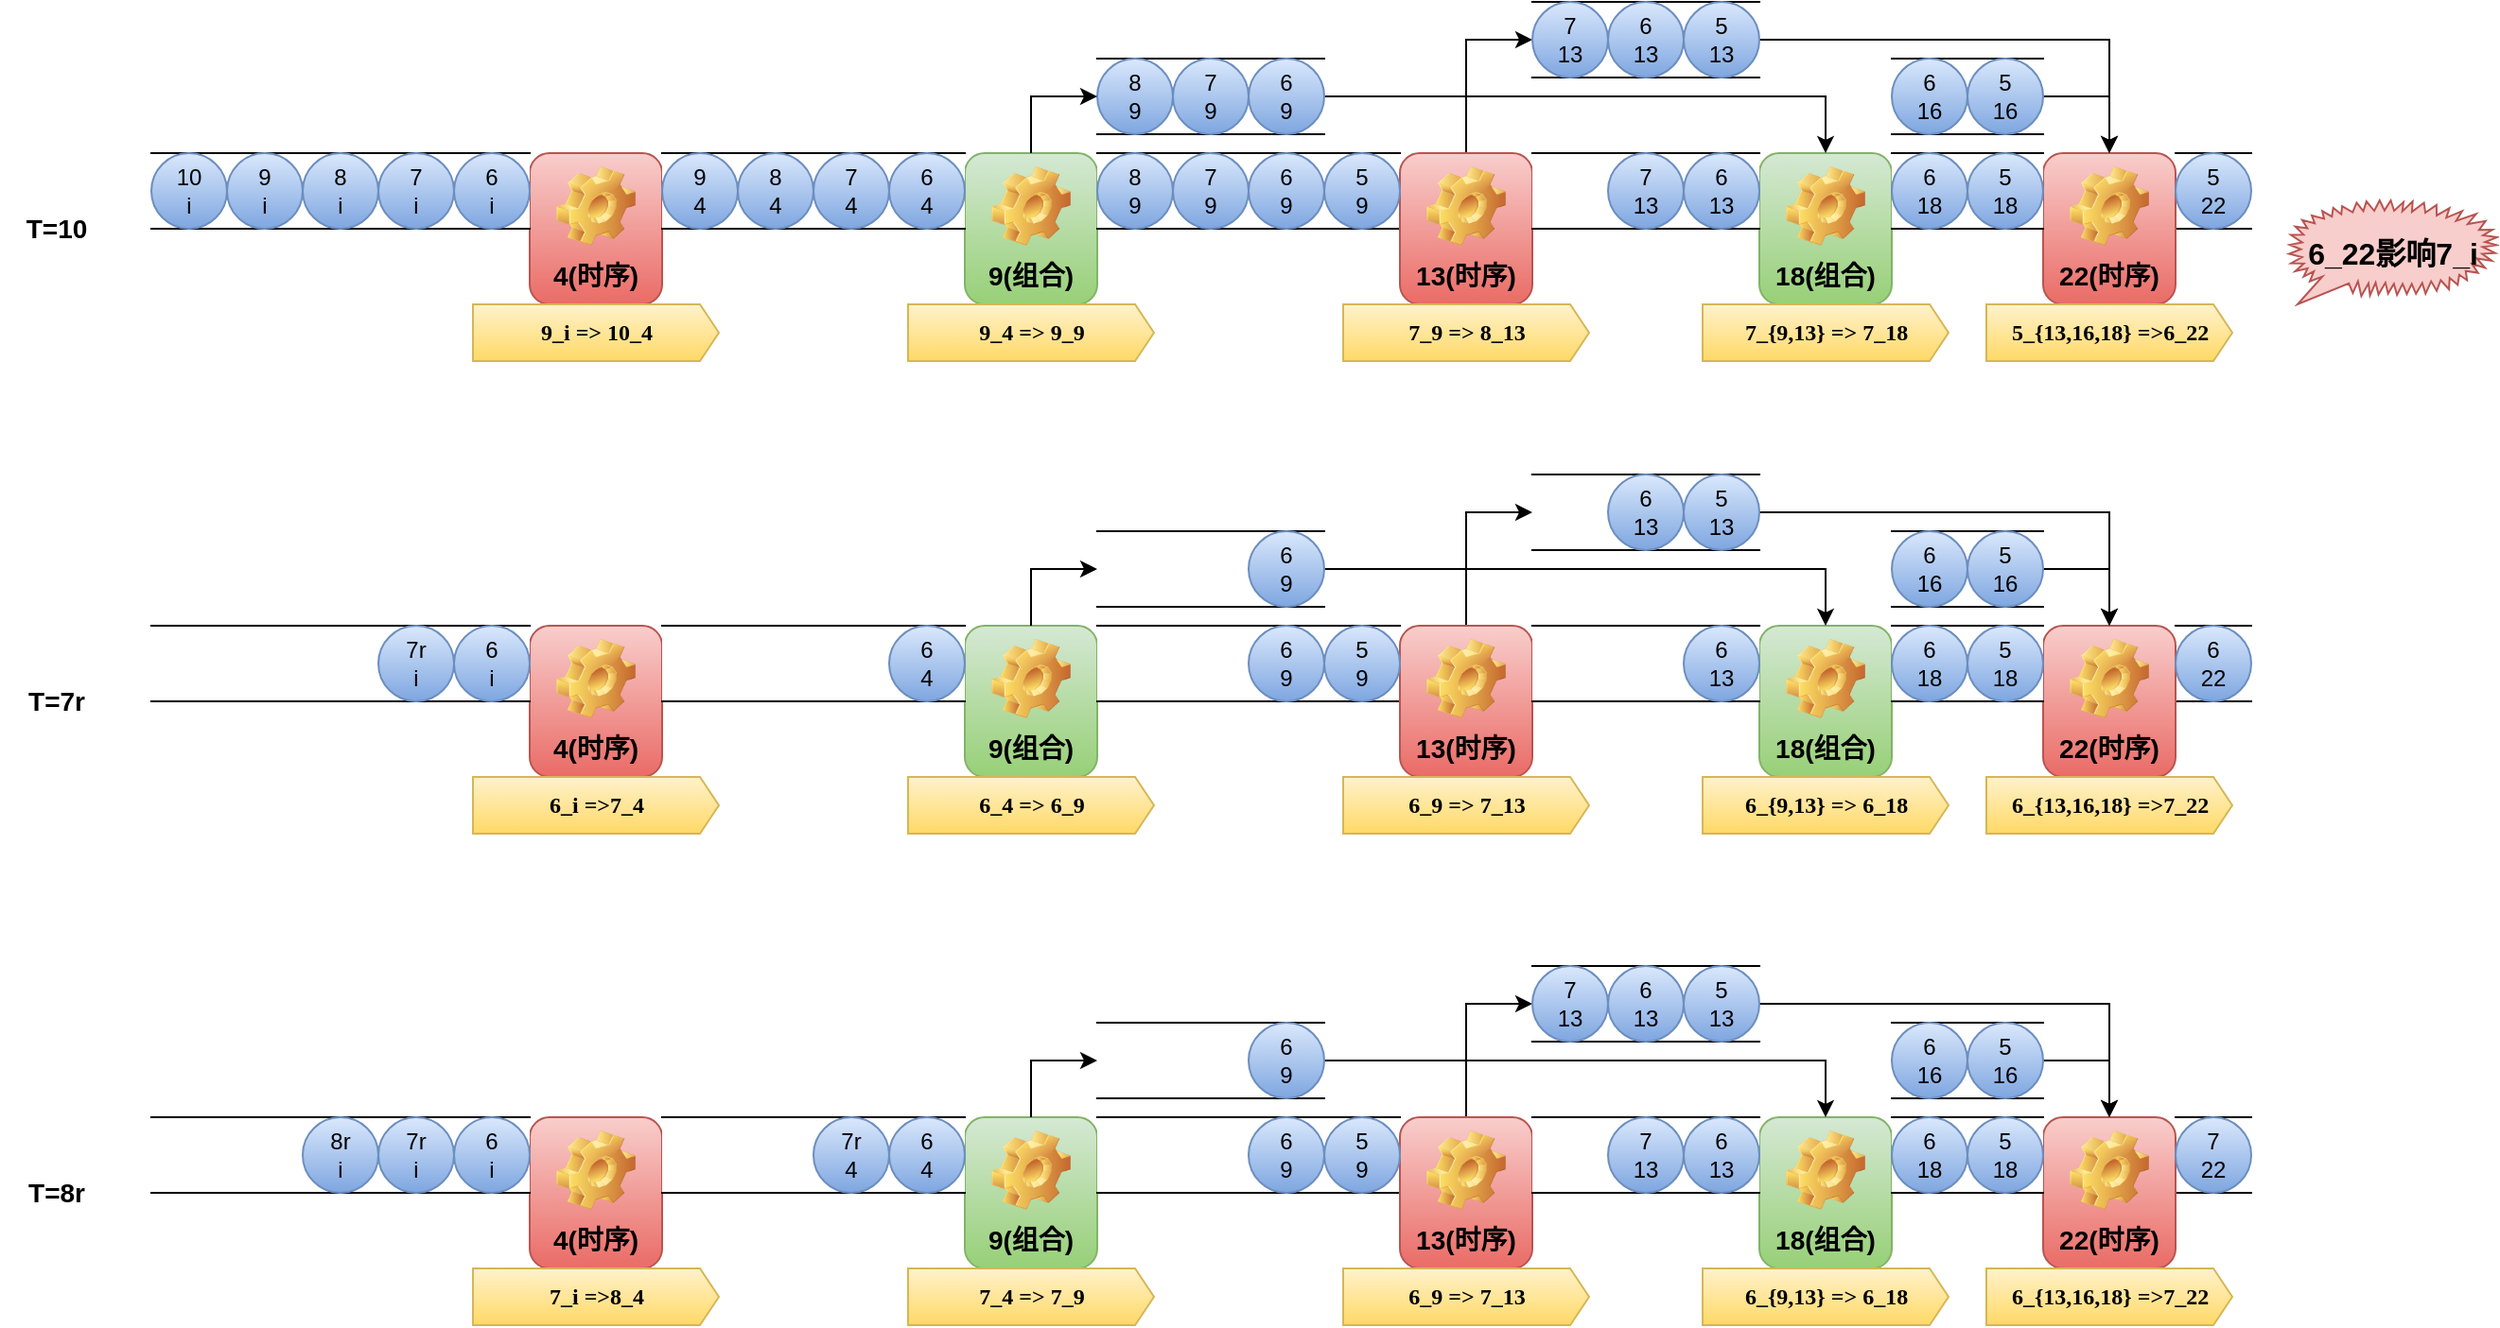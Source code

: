 <mxfile version="24.7.8">
  <diagram name="第 1 页" id="lvRVJjWS4HX3_OCLrW-c">
    <mxGraphModel dx="1434" dy="738" grid="1" gridSize="10" guides="1" tooltips="1" connect="1" arrows="1" fold="1" page="1" pageScale="1" pageWidth="1169" pageHeight="827" math="0" shadow="0">
      <root>
        <mxCell id="0" />
        <mxCell id="1" parent="0" />
        <mxCell id="kT7_No3tEYe3_QvIvQaI-53" value="" style="html=1;dashed=0;whiteSpace=wrap;shape=partialRectangle;right=0;left=0;" vertex="1" parent="1">
          <mxGeometry x="1180" y="100" width="40" height="40" as="geometry" />
        </mxCell>
        <mxCell id="kT7_No3tEYe3_QvIvQaI-7" value="4(时序)" style="label;whiteSpace=wrap;html=1;align=center;verticalAlign=bottom;spacingLeft=0;spacingBottom=4;imageAlign=center;imageVerticalAlign=top;image=img/clipart/Gear_128x128.png;fontSize=14;fillColor=#f8cecc;gradientColor=#ea6b66;strokeColor=#b85450;" vertex="1" parent="1">
          <mxGeometry x="310" y="100" width="70" height="80" as="geometry" />
        </mxCell>
        <mxCell id="kT7_No3tEYe3_QvIvQaI-8" value="9(组合)" style="label;whiteSpace=wrap;html=1;align=center;verticalAlign=bottom;spacingLeft=0;spacingBottom=4;imageAlign=center;imageVerticalAlign=top;image=img/clipart/Gear_128x128.png;fontSize=14;fillColor=#d5e8d4;gradientColor=#97d077;strokeColor=#82b366;" vertex="1" parent="1">
          <mxGeometry x="540" y="100" width="70" height="80" as="geometry" />
        </mxCell>
        <mxCell id="kT7_No3tEYe3_QvIvQaI-9" value="" style="html=1;dashed=0;whiteSpace=wrap;shape=partialRectangle;right=0;left=0;" vertex="1" parent="1">
          <mxGeometry x="110" y="100" width="200" height="40" as="geometry" />
        </mxCell>
        <mxCell id="kT7_No3tEYe3_QvIvQaI-11" value="&lt;div&gt;6&lt;/div&gt;&lt;div&gt;i&lt;/div&gt;" style="ellipse;whiteSpace=wrap;html=1;fillColor=#dae8fc;gradientColor=#7ea6e0;strokeColor=#6c8ebf;" vertex="1" parent="1">
          <mxGeometry x="270" y="100" width="40" height="40" as="geometry" />
        </mxCell>
        <mxCell id="kT7_No3tEYe3_QvIvQaI-12" value="" style="html=1;dashed=0;whiteSpace=wrap;shape=partialRectangle;right=0;left=0;" vertex="1" parent="1">
          <mxGeometry x="380" y="100" width="160" height="40" as="geometry" />
        </mxCell>
        <mxCell id="kT7_No3tEYe3_QvIvQaI-13" value="" style="html=1;dashed=0;whiteSpace=wrap;shape=partialRectangle;right=0;left=0;" vertex="1" parent="1">
          <mxGeometry x="610" y="100" width="160" height="40" as="geometry" />
        </mxCell>
        <mxCell id="kT7_No3tEYe3_QvIvQaI-57" style="edgeStyle=orthogonalEdgeStyle;rounded=0;orthogonalLoop=1;jettySize=auto;html=1;exitX=0.5;exitY=0;exitDx=0;exitDy=0;entryX=0;entryY=0.5;entryDx=0;entryDy=0;" edge="1" parent="1" source="kT7_No3tEYe3_QvIvQaI-14" target="kT7_No3tEYe3_QvIvQaI-54">
          <mxGeometry relative="1" as="geometry" />
        </mxCell>
        <mxCell id="kT7_No3tEYe3_QvIvQaI-14" value="13(时序)" style="label;whiteSpace=wrap;html=1;align=center;verticalAlign=bottom;spacingLeft=0;spacingBottom=4;imageAlign=center;imageVerticalAlign=top;image=img/clipart/Gear_128x128.png;fontSize=14;fillColor=#f8cecc;gradientColor=#ea6b66;strokeColor=#b85450;" vertex="1" parent="1">
          <mxGeometry x="770" y="100" width="70" height="80" as="geometry" />
        </mxCell>
        <mxCell id="kT7_No3tEYe3_QvIvQaI-15" value="22(时序)" style="label;whiteSpace=wrap;html=1;align=center;verticalAlign=bottom;spacingLeft=0;spacingBottom=4;imageAlign=center;imageVerticalAlign=top;image=img/clipart/Gear_128x128.png;fontSize=14;fillColor=#f8cecc;gradientColor=#ea6b66;strokeColor=#b85450;" vertex="1" parent="1">
          <mxGeometry x="1110" y="100" width="70" height="80" as="geometry" />
        </mxCell>
        <mxCell id="kT7_No3tEYe3_QvIvQaI-16" value="18(组合)" style="label;whiteSpace=wrap;html=1;align=center;verticalAlign=bottom;spacingLeft=0;spacingBottom=4;imageAlign=center;imageVerticalAlign=top;image=img/clipart/Gear_128x128.png;fontSize=14;fillColor=#d5e8d4;gradientColor=#97d077;strokeColor=#82b366;" vertex="1" parent="1">
          <mxGeometry x="960" y="100" width="70" height="80" as="geometry" />
        </mxCell>
        <mxCell id="kT7_No3tEYe3_QvIvQaI-17" value="" style="html=1;dashed=0;whiteSpace=wrap;shape=partialRectangle;right=0;left=0;" vertex="1" parent="1">
          <mxGeometry x="840" y="100" width="120" height="40" as="geometry" />
        </mxCell>
        <mxCell id="kT7_No3tEYe3_QvIvQaI-19" value="" style="html=1;dashed=0;whiteSpace=wrap;shape=partialRectangle;right=0;left=0;" vertex="1" parent="1">
          <mxGeometry x="1030" y="100" width="80" height="40" as="geometry" />
        </mxCell>
        <mxCell id="kT7_No3tEYe3_QvIvQaI-20" value="T=10" style="text;html=1;align=center;verticalAlign=middle;whiteSpace=wrap;rounded=0;fontSize=14;fontStyle=1" vertex="1" parent="1">
          <mxGeometry x="30" y="125" width="60" height="30" as="geometry" />
        </mxCell>
        <mxCell id="kT7_No3tEYe3_QvIvQaI-21" value="&lt;div&gt;7&lt;/div&gt;&lt;div&gt;i&lt;/div&gt;" style="ellipse;whiteSpace=wrap;html=1;fillColor=#dae8fc;gradientColor=#7ea6e0;strokeColor=#6c8ebf;" vertex="1" parent="1">
          <mxGeometry x="230" y="100" width="40" height="40" as="geometry" />
        </mxCell>
        <mxCell id="kT7_No3tEYe3_QvIvQaI-22" value="&lt;div&gt;8&lt;/div&gt;&lt;div&gt;i&lt;/div&gt;" style="ellipse;whiteSpace=wrap;html=1;fillColor=#dae8fc;gradientColor=#7ea6e0;strokeColor=#6c8ebf;" vertex="1" parent="1">
          <mxGeometry x="190" y="100" width="40" height="40" as="geometry" />
        </mxCell>
        <mxCell id="kT7_No3tEYe3_QvIvQaI-23" value="&lt;div&gt;9&lt;/div&gt;&lt;div&gt;i&lt;/div&gt;" style="ellipse;whiteSpace=wrap;html=1;fillColor=#dae8fc;gradientColor=#7ea6e0;strokeColor=#6c8ebf;" vertex="1" parent="1">
          <mxGeometry x="150" y="100" width="40" height="40" as="geometry" />
        </mxCell>
        <mxCell id="kT7_No3tEYe3_QvIvQaI-24" value="&lt;div&gt;10&lt;/div&gt;&lt;div&gt;i&lt;/div&gt;" style="ellipse;whiteSpace=wrap;html=1;fillColor=#dae8fc;gradientColor=#7ea6e0;strokeColor=#6c8ebf;" vertex="1" parent="1">
          <mxGeometry x="110" y="100" width="40" height="40" as="geometry" />
        </mxCell>
        <mxCell id="kT7_No3tEYe3_QvIvQaI-25" value="9_i =&amp;gt; 10_4" style="html=1;shadow=0;dashed=0;align=center;verticalAlign=middle;shape=mxgraph.arrows2.arrow;dy=0;dx=10;notch=0;fillColor=#fff2cc;gradientColor=#ffd966;strokeColor=#d6b656;fontFamily=Georgia;fontStyle=1" vertex="1" parent="1">
          <mxGeometry x="280" y="180" width="130" height="30" as="geometry" />
        </mxCell>
        <mxCell id="kT7_No3tEYe3_QvIvQaI-26" value="9_4 =&amp;gt; 9_9" style="html=1;shadow=0;dashed=0;align=center;verticalAlign=middle;shape=mxgraph.arrows2.arrow;dy=0;dx=10;notch=0;fillColor=#fff2cc;gradientColor=#ffd966;strokeColor=#d6b656;fontFamily=Georgia;fontStyle=1" vertex="1" parent="1">
          <mxGeometry x="510" y="180" width="130" height="30" as="geometry" />
        </mxCell>
        <mxCell id="kT7_No3tEYe3_QvIvQaI-27" value="7_9 =&amp;gt; 8_13" style="html=1;shadow=0;dashed=0;align=center;verticalAlign=middle;shape=mxgraph.arrows2.arrow;dy=0;dx=10;notch=0;fillColor=#fff2cc;gradientColor=#ffd966;strokeColor=#d6b656;fontFamily=Georgia;fontStyle=1" vertex="1" parent="1">
          <mxGeometry x="740" y="180" width="130" height="30" as="geometry" />
        </mxCell>
        <mxCell id="kT7_No3tEYe3_QvIvQaI-28" value="7_{9,13} =&amp;gt; 7_18" style="html=1;shadow=0;dashed=0;align=center;verticalAlign=middle;shape=mxgraph.arrows2.arrow;dy=0;dx=10;notch=0;fillColor=#fff2cc;gradientColor=#ffd966;strokeColor=#d6b656;fontFamily=Georgia;fontStyle=1" vertex="1" parent="1">
          <mxGeometry x="930" y="180" width="130" height="30" as="geometry" />
        </mxCell>
        <mxCell id="kT7_No3tEYe3_QvIvQaI-29" value="5_{13,16,18} =&amp;gt;6_22" style="html=1;shadow=0;dashed=0;align=center;verticalAlign=middle;shape=mxgraph.arrows2.arrow;dy=0;dx=10;notch=0;fillColor=#fff2cc;gradientColor=#ffd966;strokeColor=#d6b656;fontFamily=Georgia;fontStyle=1" vertex="1" parent="1">
          <mxGeometry x="1080" y="180" width="130" height="30" as="geometry" />
        </mxCell>
        <mxCell id="kT7_No3tEYe3_QvIvQaI-30" value="&lt;div&gt;6&lt;/div&gt;&lt;div&gt;4&lt;/div&gt;" style="ellipse;whiteSpace=wrap;html=1;fillColor=#dae8fc;gradientColor=#7ea6e0;strokeColor=#6c8ebf;" vertex="1" parent="1">
          <mxGeometry x="500" y="100" width="40" height="40" as="geometry" />
        </mxCell>
        <mxCell id="kT7_No3tEYe3_QvIvQaI-31" value="&lt;div&gt;7&lt;/div&gt;&lt;div&gt;4&lt;/div&gt;" style="ellipse;whiteSpace=wrap;html=1;fillColor=#dae8fc;gradientColor=#7ea6e0;strokeColor=#6c8ebf;" vertex="1" parent="1">
          <mxGeometry x="460" y="100" width="40" height="40" as="geometry" />
        </mxCell>
        <mxCell id="kT7_No3tEYe3_QvIvQaI-32" value="&lt;div&gt;8&lt;/div&gt;&lt;div&gt;4&lt;/div&gt;" style="ellipse;whiteSpace=wrap;html=1;fillColor=#dae8fc;gradientColor=#7ea6e0;strokeColor=#6c8ebf;" vertex="1" parent="1">
          <mxGeometry x="420" y="100" width="40" height="40" as="geometry" />
        </mxCell>
        <mxCell id="kT7_No3tEYe3_QvIvQaI-33" value="&lt;div&gt;9&lt;/div&gt;&lt;div&gt;4&lt;/div&gt;" style="ellipse;whiteSpace=wrap;html=1;fillColor=#dae8fc;gradientColor=#7ea6e0;strokeColor=#6c8ebf;" vertex="1" parent="1">
          <mxGeometry x="380" y="100" width="40" height="40" as="geometry" />
        </mxCell>
        <mxCell id="kT7_No3tEYe3_QvIvQaI-34" value="&lt;div&gt;6&lt;/div&gt;&lt;div&gt;9&lt;/div&gt;" style="ellipse;whiteSpace=wrap;html=1;fillColor=#dae8fc;gradientColor=#7ea6e0;strokeColor=#6c8ebf;" vertex="1" parent="1">
          <mxGeometry x="690" y="100" width="40" height="40" as="geometry" />
        </mxCell>
        <mxCell id="kT7_No3tEYe3_QvIvQaI-35" value="&lt;div&gt;7&lt;/div&gt;&lt;div&gt;9&lt;/div&gt;" style="ellipse;whiteSpace=wrap;html=1;fillColor=#dae8fc;gradientColor=#7ea6e0;strokeColor=#6c8ebf;" vertex="1" parent="1">
          <mxGeometry x="650" y="100" width="40" height="40" as="geometry" />
        </mxCell>
        <mxCell id="kT7_No3tEYe3_QvIvQaI-36" value="&lt;div&gt;8&lt;/div&gt;&lt;div&gt;9&lt;/div&gt;" style="ellipse;whiteSpace=wrap;html=1;fillColor=#dae8fc;gradientColor=#7ea6e0;strokeColor=#6c8ebf;" vertex="1" parent="1">
          <mxGeometry x="610" y="100" width="40" height="40" as="geometry" />
        </mxCell>
        <mxCell id="kT7_No3tEYe3_QvIvQaI-37" value="&lt;div&gt;5&lt;/div&gt;&lt;div&gt;9&lt;/div&gt;" style="ellipse;whiteSpace=wrap;html=1;fillColor=#dae8fc;gradientColor=#7ea6e0;strokeColor=#6c8ebf;" vertex="1" parent="1">
          <mxGeometry x="730" y="100" width="40" height="40" as="geometry" />
        </mxCell>
        <mxCell id="kT7_No3tEYe3_QvIvQaI-38" value="&lt;div&gt;6&lt;/div&gt;&lt;div&gt;13&lt;/div&gt;" style="ellipse;whiteSpace=wrap;html=1;fillColor=#dae8fc;gradientColor=#7ea6e0;strokeColor=#6c8ebf;" vertex="1" parent="1">
          <mxGeometry x="920" y="100" width="40" height="40" as="geometry" />
        </mxCell>
        <mxCell id="kT7_No3tEYe3_QvIvQaI-39" value="&lt;div&gt;7&lt;/div&gt;&lt;div&gt;13&lt;/div&gt;" style="ellipse;whiteSpace=wrap;html=1;fillColor=#dae8fc;gradientColor=#7ea6e0;strokeColor=#6c8ebf;" vertex="1" parent="1">
          <mxGeometry x="880" y="100" width="40" height="40" as="geometry" />
        </mxCell>
        <mxCell id="kT7_No3tEYe3_QvIvQaI-46" style="edgeStyle=orthogonalEdgeStyle;rounded=0;orthogonalLoop=1;jettySize=auto;html=1;entryX=0.5;entryY=0;entryDx=0;entryDy=0;" edge="1" parent="1" source="kT7_No3tEYe3_QvIvQaI-41" target="kT7_No3tEYe3_QvIvQaI-16">
          <mxGeometry relative="1" as="geometry" />
        </mxCell>
        <mxCell id="kT7_No3tEYe3_QvIvQaI-41" value="" style="html=1;dashed=0;whiteSpace=wrap;shape=partialRectangle;right=0;left=0;" vertex="1" parent="1">
          <mxGeometry x="610" y="50" width="120" height="40" as="geometry" />
        </mxCell>
        <mxCell id="kT7_No3tEYe3_QvIvQaI-42" value="&lt;div&gt;6&lt;/div&gt;&lt;div&gt;9&lt;/div&gt;" style="ellipse;whiteSpace=wrap;html=1;fillColor=#dae8fc;gradientColor=#7ea6e0;strokeColor=#6c8ebf;" vertex="1" parent="1">
          <mxGeometry x="690" y="50" width="40" height="40" as="geometry" />
        </mxCell>
        <mxCell id="kT7_No3tEYe3_QvIvQaI-43" value="&lt;div&gt;7&lt;/div&gt;&lt;div&gt;9&lt;/div&gt;" style="ellipse;whiteSpace=wrap;html=1;fillColor=#dae8fc;gradientColor=#7ea6e0;strokeColor=#6c8ebf;" vertex="1" parent="1">
          <mxGeometry x="650" y="50" width="40" height="40" as="geometry" />
        </mxCell>
        <mxCell id="kT7_No3tEYe3_QvIvQaI-44" value="&lt;div&gt;8&lt;/div&gt;&lt;div&gt;9&lt;/div&gt;" style="ellipse;whiteSpace=wrap;html=1;fillColor=#dae8fc;gradientColor=#7ea6e0;strokeColor=#6c8ebf;" vertex="1" parent="1">
          <mxGeometry x="610" y="50" width="40" height="40" as="geometry" />
        </mxCell>
        <mxCell id="kT7_No3tEYe3_QvIvQaI-45" style="edgeStyle=orthogonalEdgeStyle;rounded=0;orthogonalLoop=1;jettySize=auto;html=1;exitX=0.5;exitY=0;exitDx=0;exitDy=0;entryX=0;entryY=0.5;entryDx=0;entryDy=0;" edge="1" parent="1" source="kT7_No3tEYe3_QvIvQaI-8" target="kT7_No3tEYe3_QvIvQaI-44">
          <mxGeometry relative="1" as="geometry" />
        </mxCell>
        <mxCell id="kT7_No3tEYe3_QvIvQaI-47" value="&lt;div&gt;6&lt;/div&gt;&lt;div&gt;18&lt;/div&gt;" style="ellipse;whiteSpace=wrap;html=1;fillColor=#dae8fc;gradientColor=#7ea6e0;strokeColor=#6c8ebf;" vertex="1" parent="1">
          <mxGeometry x="1030" y="100" width="40" height="40" as="geometry" />
        </mxCell>
        <mxCell id="kT7_No3tEYe3_QvIvQaI-48" value="&lt;div&gt;5&lt;/div&gt;&lt;div&gt;18&lt;/div&gt;" style="ellipse;whiteSpace=wrap;html=1;fillColor=#dae8fc;gradientColor=#7ea6e0;strokeColor=#6c8ebf;" vertex="1" parent="1">
          <mxGeometry x="1070" y="100" width="40" height="40" as="geometry" />
        </mxCell>
        <mxCell id="kT7_No3tEYe3_QvIvQaI-52" value="&lt;div&gt;5&lt;/div&gt;&lt;div&gt;22&lt;/div&gt;" style="ellipse;whiteSpace=wrap;html=1;fillColor=#dae8fc;gradientColor=#7ea6e0;strokeColor=#6c8ebf;" vertex="1" parent="1">
          <mxGeometry x="1180" y="100" width="40" height="40" as="geometry" />
        </mxCell>
        <mxCell id="kT7_No3tEYe3_QvIvQaI-58" style="edgeStyle=orthogonalEdgeStyle;rounded=0;orthogonalLoop=1;jettySize=auto;html=1;exitX=1;exitY=0.5;exitDx=0;exitDy=0;" edge="1" parent="1" source="kT7_No3tEYe3_QvIvQaI-54" target="kT7_No3tEYe3_QvIvQaI-15">
          <mxGeometry relative="1" as="geometry" />
        </mxCell>
        <mxCell id="kT7_No3tEYe3_QvIvQaI-54" value="" style="html=1;dashed=0;whiteSpace=wrap;shape=partialRectangle;right=0;left=0;" vertex="1" parent="1">
          <mxGeometry x="840" y="20" width="120" height="40" as="geometry" />
        </mxCell>
        <mxCell id="kT7_No3tEYe3_QvIvQaI-55" value="&lt;div&gt;6&lt;/div&gt;&lt;div&gt;13&lt;/div&gt;" style="ellipse;whiteSpace=wrap;html=1;fillColor=#dae8fc;gradientColor=#7ea6e0;strokeColor=#6c8ebf;" vertex="1" parent="1">
          <mxGeometry x="880" y="20" width="40" height="40" as="geometry" />
        </mxCell>
        <mxCell id="kT7_No3tEYe3_QvIvQaI-56" value="&lt;div&gt;7&lt;/div&gt;&lt;div&gt;13&lt;/div&gt;" style="ellipse;whiteSpace=wrap;html=1;fillColor=#dae8fc;gradientColor=#7ea6e0;strokeColor=#6c8ebf;" vertex="1" parent="1">
          <mxGeometry x="840" y="20" width="40" height="40" as="geometry" />
        </mxCell>
        <mxCell id="kT7_No3tEYe3_QvIvQaI-59" value="&lt;div&gt;5&lt;/div&gt;&lt;div&gt;13&lt;/div&gt;" style="ellipse;whiteSpace=wrap;html=1;fillColor=#dae8fc;gradientColor=#7ea6e0;strokeColor=#6c8ebf;" vertex="1" parent="1">
          <mxGeometry x="920" y="20" width="40" height="40" as="geometry" />
        </mxCell>
        <mxCell id="kT7_No3tEYe3_QvIvQaI-64" style="edgeStyle=orthogonalEdgeStyle;rounded=0;orthogonalLoop=1;jettySize=auto;html=1;entryX=0.5;entryY=0;entryDx=0;entryDy=0;exitX=1;exitY=0.5;exitDx=0;exitDy=0;" edge="1" parent="1" source="kT7_No3tEYe3_QvIvQaI-60" target="kT7_No3tEYe3_QvIvQaI-15">
          <mxGeometry relative="1" as="geometry" />
        </mxCell>
        <mxCell id="kT7_No3tEYe3_QvIvQaI-60" value="" style="html=1;dashed=0;whiteSpace=wrap;shape=partialRectangle;right=0;left=0;" vertex="1" parent="1">
          <mxGeometry x="1030" y="50" width="80" height="40" as="geometry" />
        </mxCell>
        <mxCell id="kT7_No3tEYe3_QvIvQaI-61" value="&lt;div&gt;6&lt;/div&gt;&lt;div&gt;16&lt;/div&gt;" style="ellipse;whiteSpace=wrap;html=1;fillColor=#dae8fc;gradientColor=#7ea6e0;strokeColor=#6c8ebf;" vertex="1" parent="1">
          <mxGeometry x="1030" y="50" width="40" height="40" as="geometry" />
        </mxCell>
        <mxCell id="kT7_No3tEYe3_QvIvQaI-62" value="&lt;div&gt;5&lt;/div&gt;&lt;div&gt;16&lt;/div&gt;" style="ellipse;whiteSpace=wrap;html=1;fillColor=#dae8fc;gradientColor=#7ea6e0;strokeColor=#6c8ebf;" vertex="1" parent="1">
          <mxGeometry x="1070" y="50" width="40" height="40" as="geometry" />
        </mxCell>
        <mxCell id="kT7_No3tEYe3_QvIvQaI-65" value="" style="html=1;dashed=0;whiteSpace=wrap;shape=partialRectangle;right=0;left=0;" vertex="1" parent="1">
          <mxGeometry x="1180" y="350" width="40" height="40" as="geometry" />
        </mxCell>
        <mxCell id="kT7_No3tEYe3_QvIvQaI-66" value="4(时序)" style="label;whiteSpace=wrap;html=1;align=center;verticalAlign=bottom;spacingLeft=0;spacingBottom=4;imageAlign=center;imageVerticalAlign=top;image=img/clipart/Gear_128x128.png;fontSize=14;fillColor=#f8cecc;gradientColor=#ea6b66;strokeColor=#b85450;" vertex="1" parent="1">
          <mxGeometry x="310" y="350" width="70" height="80" as="geometry" />
        </mxCell>
        <mxCell id="kT7_No3tEYe3_QvIvQaI-67" value="9(组合)" style="label;whiteSpace=wrap;html=1;align=center;verticalAlign=bottom;spacingLeft=0;spacingBottom=4;imageAlign=center;imageVerticalAlign=top;image=img/clipart/Gear_128x128.png;fontSize=14;fillColor=#d5e8d4;gradientColor=#97d077;strokeColor=#82b366;" vertex="1" parent="1">
          <mxGeometry x="540" y="350" width="70" height="80" as="geometry" />
        </mxCell>
        <mxCell id="kT7_No3tEYe3_QvIvQaI-68" value="" style="html=1;dashed=0;whiteSpace=wrap;shape=partialRectangle;right=0;left=0;" vertex="1" parent="1">
          <mxGeometry x="110" y="350" width="200" height="40" as="geometry" />
        </mxCell>
        <mxCell id="kT7_No3tEYe3_QvIvQaI-69" value="&lt;div&gt;6&lt;/div&gt;&lt;div&gt;i&lt;/div&gt;" style="ellipse;whiteSpace=wrap;html=1;fillColor=#dae8fc;gradientColor=#7ea6e0;strokeColor=#6c8ebf;" vertex="1" parent="1">
          <mxGeometry x="270" y="350" width="40" height="40" as="geometry" />
        </mxCell>
        <mxCell id="kT7_No3tEYe3_QvIvQaI-70" value="" style="html=1;dashed=0;whiteSpace=wrap;shape=partialRectangle;right=0;left=0;" vertex="1" parent="1">
          <mxGeometry x="380" y="350" width="160" height="40" as="geometry" />
        </mxCell>
        <mxCell id="kT7_No3tEYe3_QvIvQaI-71" value="" style="html=1;dashed=0;whiteSpace=wrap;shape=partialRectangle;right=0;left=0;" vertex="1" parent="1">
          <mxGeometry x="610" y="350" width="160" height="40" as="geometry" />
        </mxCell>
        <mxCell id="kT7_No3tEYe3_QvIvQaI-72" style="edgeStyle=orthogonalEdgeStyle;rounded=0;orthogonalLoop=1;jettySize=auto;html=1;exitX=0.5;exitY=0;exitDx=0;exitDy=0;entryX=0;entryY=0.5;entryDx=0;entryDy=0;" edge="1" parent="1" source="kT7_No3tEYe3_QvIvQaI-73" target="kT7_No3tEYe3_QvIvQaI-108">
          <mxGeometry relative="1" as="geometry" />
        </mxCell>
        <mxCell id="kT7_No3tEYe3_QvIvQaI-73" value="13(时序)" style="label;whiteSpace=wrap;html=1;align=center;verticalAlign=bottom;spacingLeft=0;spacingBottom=4;imageAlign=center;imageVerticalAlign=top;image=img/clipart/Gear_128x128.png;fontSize=14;fillColor=#f8cecc;gradientColor=#ea6b66;strokeColor=#b85450;" vertex="1" parent="1">
          <mxGeometry x="770" y="350" width="70" height="80" as="geometry" />
        </mxCell>
        <mxCell id="kT7_No3tEYe3_QvIvQaI-74" value="22(时序)" style="label;whiteSpace=wrap;html=1;align=center;verticalAlign=bottom;spacingLeft=0;spacingBottom=4;imageAlign=center;imageVerticalAlign=top;image=img/clipart/Gear_128x128.png;fontSize=14;fillColor=#f8cecc;gradientColor=#ea6b66;strokeColor=#b85450;" vertex="1" parent="1">
          <mxGeometry x="1110" y="350" width="70" height="80" as="geometry" />
        </mxCell>
        <mxCell id="kT7_No3tEYe3_QvIvQaI-75" value="18(组合)" style="label;whiteSpace=wrap;html=1;align=center;verticalAlign=bottom;spacingLeft=0;spacingBottom=4;imageAlign=center;imageVerticalAlign=top;image=img/clipart/Gear_128x128.png;fontSize=14;fillColor=#d5e8d4;gradientColor=#97d077;strokeColor=#82b366;" vertex="1" parent="1">
          <mxGeometry x="960" y="350" width="70" height="80" as="geometry" />
        </mxCell>
        <mxCell id="kT7_No3tEYe3_QvIvQaI-76" value="" style="html=1;dashed=0;whiteSpace=wrap;shape=partialRectangle;right=0;left=0;" vertex="1" parent="1">
          <mxGeometry x="840" y="350" width="120" height="40" as="geometry" />
        </mxCell>
        <mxCell id="kT7_No3tEYe3_QvIvQaI-77" value="" style="html=1;dashed=0;whiteSpace=wrap;shape=partialRectangle;right=0;left=0;" vertex="1" parent="1">
          <mxGeometry x="1030" y="350" width="80" height="40" as="geometry" />
        </mxCell>
        <mxCell id="kT7_No3tEYe3_QvIvQaI-78" value="T=7r" style="text;html=1;align=center;verticalAlign=middle;whiteSpace=wrap;rounded=0;fontSize=14;fontStyle=1" vertex="1" parent="1">
          <mxGeometry x="30" y="375" width="60" height="30" as="geometry" />
        </mxCell>
        <mxCell id="kT7_No3tEYe3_QvIvQaI-79" value="&lt;div&gt;7r&lt;/div&gt;&lt;div&gt;i&lt;/div&gt;" style="ellipse;whiteSpace=wrap;html=1;fillColor=#dae8fc;gradientColor=#7ea6e0;strokeColor=#6c8ebf;" vertex="1" parent="1">
          <mxGeometry x="230" y="350" width="40" height="40" as="geometry" />
        </mxCell>
        <mxCell id="kT7_No3tEYe3_QvIvQaI-83" value="6_i =&amp;gt;7_4" style="html=1;shadow=0;dashed=0;align=center;verticalAlign=middle;shape=mxgraph.arrows2.arrow;dy=0;dx=10;notch=0;fillColor=#fff2cc;gradientColor=#ffd966;strokeColor=#d6b656;fontFamily=Georgia;fontStyle=1" vertex="1" parent="1">
          <mxGeometry x="280" y="430" width="130" height="30" as="geometry" />
        </mxCell>
        <mxCell id="kT7_No3tEYe3_QvIvQaI-84" value="6_4 =&amp;gt; 6_9" style="html=1;shadow=0;dashed=0;align=center;verticalAlign=middle;shape=mxgraph.arrows2.arrow;dy=0;dx=10;notch=0;fillColor=#fff2cc;gradientColor=#ffd966;strokeColor=#d6b656;fontFamily=Georgia;fontStyle=1" vertex="1" parent="1">
          <mxGeometry x="510" y="430" width="130" height="30" as="geometry" />
        </mxCell>
        <mxCell id="kT7_No3tEYe3_QvIvQaI-85" value="6_9 =&amp;gt; 7_13" style="html=1;shadow=0;dashed=0;align=center;verticalAlign=middle;shape=mxgraph.arrows2.arrow;dy=0;dx=10;notch=0;fillColor=#fff2cc;gradientColor=#ffd966;strokeColor=#d6b656;fontFamily=Georgia;fontStyle=1" vertex="1" parent="1">
          <mxGeometry x="740" y="430" width="130" height="30" as="geometry" />
        </mxCell>
        <mxCell id="kT7_No3tEYe3_QvIvQaI-86" value="6_{9,13} =&amp;gt; 6_18" style="html=1;shadow=0;dashed=0;align=center;verticalAlign=middle;shape=mxgraph.arrows2.arrow;dy=0;dx=10;notch=0;fillColor=#fff2cc;gradientColor=#ffd966;strokeColor=#d6b656;fontFamily=Georgia;fontStyle=1" vertex="1" parent="1">
          <mxGeometry x="930" y="430" width="130" height="30" as="geometry" />
        </mxCell>
        <mxCell id="kT7_No3tEYe3_QvIvQaI-87" value="6_{13,16,18} =&amp;gt;7_22" style="html=1;shadow=0;dashed=0;align=center;verticalAlign=middle;shape=mxgraph.arrows2.arrow;dy=0;dx=10;notch=0;fillColor=#fff2cc;gradientColor=#ffd966;strokeColor=#d6b656;fontFamily=Georgia;fontStyle=1" vertex="1" parent="1">
          <mxGeometry x="1080" y="430" width="130" height="30" as="geometry" />
        </mxCell>
        <mxCell id="kT7_No3tEYe3_QvIvQaI-88" value="&lt;div&gt;6&lt;/div&gt;&lt;div&gt;4&lt;/div&gt;" style="ellipse;whiteSpace=wrap;html=1;fillColor=#dae8fc;gradientColor=#7ea6e0;strokeColor=#6c8ebf;" vertex="1" parent="1">
          <mxGeometry x="500" y="350" width="40" height="40" as="geometry" />
        </mxCell>
        <mxCell id="kT7_No3tEYe3_QvIvQaI-92" value="&lt;div&gt;6&lt;/div&gt;&lt;div&gt;9&lt;/div&gt;" style="ellipse;whiteSpace=wrap;html=1;fillColor=#dae8fc;gradientColor=#7ea6e0;strokeColor=#6c8ebf;" vertex="1" parent="1">
          <mxGeometry x="690" y="350" width="40" height="40" as="geometry" />
        </mxCell>
        <mxCell id="kT7_No3tEYe3_QvIvQaI-95" value="&lt;div&gt;5&lt;/div&gt;&lt;div&gt;9&lt;/div&gt;" style="ellipse;whiteSpace=wrap;html=1;fillColor=#dae8fc;gradientColor=#7ea6e0;strokeColor=#6c8ebf;" vertex="1" parent="1">
          <mxGeometry x="730" y="350" width="40" height="40" as="geometry" />
        </mxCell>
        <mxCell id="kT7_No3tEYe3_QvIvQaI-96" value="&lt;div&gt;6&lt;/div&gt;&lt;div&gt;13&lt;/div&gt;" style="ellipse;whiteSpace=wrap;html=1;fillColor=#dae8fc;gradientColor=#7ea6e0;strokeColor=#6c8ebf;" vertex="1" parent="1">
          <mxGeometry x="920" y="350" width="40" height="40" as="geometry" />
        </mxCell>
        <mxCell id="kT7_No3tEYe3_QvIvQaI-98" style="edgeStyle=orthogonalEdgeStyle;rounded=0;orthogonalLoop=1;jettySize=auto;html=1;entryX=0.5;entryY=0;entryDx=0;entryDy=0;" edge="1" parent="1" source="kT7_No3tEYe3_QvIvQaI-99" target="kT7_No3tEYe3_QvIvQaI-75">
          <mxGeometry relative="1" as="geometry" />
        </mxCell>
        <mxCell id="kT7_No3tEYe3_QvIvQaI-99" value="" style="html=1;dashed=0;whiteSpace=wrap;shape=partialRectangle;right=0;left=0;" vertex="1" parent="1">
          <mxGeometry x="610" y="300" width="120" height="40" as="geometry" />
        </mxCell>
        <mxCell id="kT7_No3tEYe3_QvIvQaI-100" value="&lt;div&gt;6&lt;/div&gt;&lt;div&gt;9&lt;/div&gt;" style="ellipse;whiteSpace=wrap;html=1;fillColor=#dae8fc;gradientColor=#7ea6e0;strokeColor=#6c8ebf;" vertex="1" parent="1">
          <mxGeometry x="690" y="300" width="40" height="40" as="geometry" />
        </mxCell>
        <mxCell id="kT7_No3tEYe3_QvIvQaI-103" style="edgeStyle=orthogonalEdgeStyle;rounded=0;orthogonalLoop=1;jettySize=auto;html=1;exitX=0.5;exitY=0;exitDx=0;exitDy=0;entryX=0;entryY=0.5;entryDx=0;entryDy=0;" edge="1" parent="1" source="kT7_No3tEYe3_QvIvQaI-67" target="kT7_No3tEYe3_QvIvQaI-99">
          <mxGeometry relative="1" as="geometry">
            <mxPoint x="610" y="320" as="targetPoint" />
          </mxGeometry>
        </mxCell>
        <mxCell id="kT7_No3tEYe3_QvIvQaI-104" value="&lt;div&gt;6&lt;/div&gt;&lt;div&gt;18&lt;/div&gt;" style="ellipse;whiteSpace=wrap;html=1;fillColor=#dae8fc;gradientColor=#7ea6e0;strokeColor=#6c8ebf;" vertex="1" parent="1">
          <mxGeometry x="1030" y="350" width="40" height="40" as="geometry" />
        </mxCell>
        <mxCell id="kT7_No3tEYe3_QvIvQaI-105" value="&lt;div&gt;5&lt;/div&gt;&lt;div&gt;18&lt;/div&gt;" style="ellipse;whiteSpace=wrap;html=1;fillColor=#dae8fc;gradientColor=#7ea6e0;strokeColor=#6c8ebf;" vertex="1" parent="1">
          <mxGeometry x="1070" y="350" width="40" height="40" as="geometry" />
        </mxCell>
        <mxCell id="kT7_No3tEYe3_QvIvQaI-106" value="&lt;div&gt;6&lt;/div&gt;&lt;div&gt;22&lt;/div&gt;" style="ellipse;whiteSpace=wrap;html=1;fillColor=#dae8fc;gradientColor=#7ea6e0;strokeColor=#6c8ebf;" vertex="1" parent="1">
          <mxGeometry x="1180" y="350" width="40" height="40" as="geometry" />
        </mxCell>
        <mxCell id="kT7_No3tEYe3_QvIvQaI-107" style="edgeStyle=orthogonalEdgeStyle;rounded=0;orthogonalLoop=1;jettySize=auto;html=1;exitX=1;exitY=0.5;exitDx=0;exitDy=0;" edge="1" parent="1" source="kT7_No3tEYe3_QvIvQaI-108" target="kT7_No3tEYe3_QvIvQaI-74">
          <mxGeometry relative="1" as="geometry" />
        </mxCell>
        <mxCell id="kT7_No3tEYe3_QvIvQaI-108" value="" style="html=1;dashed=0;whiteSpace=wrap;shape=partialRectangle;right=0;left=0;" vertex="1" parent="1">
          <mxGeometry x="840" y="270" width="120" height="40" as="geometry" />
        </mxCell>
        <mxCell id="kT7_No3tEYe3_QvIvQaI-109" value="&lt;div&gt;6&lt;/div&gt;&lt;div&gt;13&lt;/div&gt;" style="ellipse;whiteSpace=wrap;html=1;fillColor=#dae8fc;gradientColor=#7ea6e0;strokeColor=#6c8ebf;" vertex="1" parent="1">
          <mxGeometry x="880" y="270" width="40" height="40" as="geometry" />
        </mxCell>
        <mxCell id="kT7_No3tEYe3_QvIvQaI-111" value="&lt;div&gt;5&lt;/div&gt;&lt;div&gt;13&lt;/div&gt;" style="ellipse;whiteSpace=wrap;html=1;fillColor=#dae8fc;gradientColor=#7ea6e0;strokeColor=#6c8ebf;" vertex="1" parent="1">
          <mxGeometry x="920" y="270" width="40" height="40" as="geometry" />
        </mxCell>
        <mxCell id="kT7_No3tEYe3_QvIvQaI-112" style="edgeStyle=orthogonalEdgeStyle;rounded=0;orthogonalLoop=1;jettySize=auto;html=1;entryX=0.5;entryY=0;entryDx=0;entryDy=0;exitX=1;exitY=0.5;exitDx=0;exitDy=0;" edge="1" parent="1" source="kT7_No3tEYe3_QvIvQaI-113" target="kT7_No3tEYe3_QvIvQaI-74">
          <mxGeometry relative="1" as="geometry" />
        </mxCell>
        <mxCell id="kT7_No3tEYe3_QvIvQaI-113" value="" style="html=1;dashed=0;whiteSpace=wrap;shape=partialRectangle;right=0;left=0;" vertex="1" parent="1">
          <mxGeometry x="1030" y="300" width="80" height="40" as="geometry" />
        </mxCell>
        <mxCell id="kT7_No3tEYe3_QvIvQaI-114" value="&lt;div&gt;6&lt;/div&gt;&lt;div&gt;16&lt;/div&gt;" style="ellipse;whiteSpace=wrap;html=1;fillColor=#dae8fc;gradientColor=#7ea6e0;strokeColor=#6c8ebf;" vertex="1" parent="1">
          <mxGeometry x="1030" y="300" width="40" height="40" as="geometry" />
        </mxCell>
        <mxCell id="kT7_No3tEYe3_QvIvQaI-115" value="&lt;div&gt;5&lt;/div&gt;&lt;div&gt;16&lt;/div&gt;" style="ellipse;whiteSpace=wrap;html=1;fillColor=#dae8fc;gradientColor=#7ea6e0;strokeColor=#6c8ebf;" vertex="1" parent="1">
          <mxGeometry x="1070" y="300" width="40" height="40" as="geometry" />
        </mxCell>
        <mxCell id="kT7_No3tEYe3_QvIvQaI-116" value="6_22影响7_i" style="whiteSpace=wrap;html=1;shape=mxgraph.basic.loud_callout;fillColor=#f8cecc;strokeColor=#b85450;fontStyle=1;fontSize=16;" vertex="1" parent="1">
          <mxGeometry x="1240" y="125" width="110" height="55" as="geometry" />
        </mxCell>
        <mxCell id="kT7_No3tEYe3_QvIvQaI-117" value="" style="html=1;dashed=0;whiteSpace=wrap;shape=partialRectangle;right=0;left=0;" vertex="1" parent="1">
          <mxGeometry x="1180" y="610" width="40" height="40" as="geometry" />
        </mxCell>
        <mxCell id="kT7_No3tEYe3_QvIvQaI-118" value="4(时序)" style="label;whiteSpace=wrap;html=1;align=center;verticalAlign=bottom;spacingLeft=0;spacingBottom=4;imageAlign=center;imageVerticalAlign=top;image=img/clipart/Gear_128x128.png;fontSize=14;fillColor=#f8cecc;gradientColor=#ea6b66;strokeColor=#b85450;" vertex="1" parent="1">
          <mxGeometry x="310" y="610" width="70" height="80" as="geometry" />
        </mxCell>
        <mxCell id="kT7_No3tEYe3_QvIvQaI-119" value="9(组合)" style="label;whiteSpace=wrap;html=1;align=center;verticalAlign=bottom;spacingLeft=0;spacingBottom=4;imageAlign=center;imageVerticalAlign=top;image=img/clipart/Gear_128x128.png;fontSize=14;fillColor=#d5e8d4;gradientColor=#97d077;strokeColor=#82b366;" vertex="1" parent="1">
          <mxGeometry x="540" y="610" width="70" height="80" as="geometry" />
        </mxCell>
        <mxCell id="kT7_No3tEYe3_QvIvQaI-120" value="" style="html=1;dashed=0;whiteSpace=wrap;shape=partialRectangle;right=0;left=0;" vertex="1" parent="1">
          <mxGeometry x="110" y="610" width="200" height="40" as="geometry" />
        </mxCell>
        <mxCell id="kT7_No3tEYe3_QvIvQaI-121" value="&lt;div&gt;6&lt;/div&gt;&lt;div&gt;i&lt;/div&gt;" style="ellipse;whiteSpace=wrap;html=1;fillColor=#dae8fc;gradientColor=#7ea6e0;strokeColor=#6c8ebf;" vertex="1" parent="1">
          <mxGeometry x="270" y="610" width="40" height="40" as="geometry" />
        </mxCell>
        <mxCell id="kT7_No3tEYe3_QvIvQaI-122" value="" style="html=1;dashed=0;whiteSpace=wrap;shape=partialRectangle;right=0;left=0;" vertex="1" parent="1">
          <mxGeometry x="380" y="610" width="160" height="40" as="geometry" />
        </mxCell>
        <mxCell id="kT7_No3tEYe3_QvIvQaI-123" value="" style="html=1;dashed=0;whiteSpace=wrap;shape=partialRectangle;right=0;left=0;" vertex="1" parent="1">
          <mxGeometry x="610" y="610" width="160" height="40" as="geometry" />
        </mxCell>
        <mxCell id="kT7_No3tEYe3_QvIvQaI-124" style="edgeStyle=orthogonalEdgeStyle;rounded=0;orthogonalLoop=1;jettySize=auto;html=1;exitX=0.5;exitY=0;exitDx=0;exitDy=0;entryX=0;entryY=0.5;entryDx=0;entryDy=0;" edge="1" parent="1" source="kT7_No3tEYe3_QvIvQaI-125" target="kT7_No3tEYe3_QvIvQaI-149">
          <mxGeometry relative="1" as="geometry" />
        </mxCell>
        <mxCell id="kT7_No3tEYe3_QvIvQaI-125" value="13(时序)" style="label;whiteSpace=wrap;html=1;align=center;verticalAlign=bottom;spacingLeft=0;spacingBottom=4;imageAlign=center;imageVerticalAlign=top;image=img/clipart/Gear_128x128.png;fontSize=14;fillColor=#f8cecc;gradientColor=#ea6b66;strokeColor=#b85450;" vertex="1" parent="1">
          <mxGeometry x="770" y="610" width="70" height="80" as="geometry" />
        </mxCell>
        <mxCell id="kT7_No3tEYe3_QvIvQaI-126" value="22(时序)" style="label;whiteSpace=wrap;html=1;align=center;verticalAlign=bottom;spacingLeft=0;spacingBottom=4;imageAlign=center;imageVerticalAlign=top;image=img/clipart/Gear_128x128.png;fontSize=14;fillColor=#f8cecc;gradientColor=#ea6b66;strokeColor=#b85450;" vertex="1" parent="1">
          <mxGeometry x="1110" y="610" width="70" height="80" as="geometry" />
        </mxCell>
        <mxCell id="kT7_No3tEYe3_QvIvQaI-127" value="18(组合)" style="label;whiteSpace=wrap;html=1;align=center;verticalAlign=bottom;spacingLeft=0;spacingBottom=4;imageAlign=center;imageVerticalAlign=top;image=img/clipart/Gear_128x128.png;fontSize=14;fillColor=#d5e8d4;gradientColor=#97d077;strokeColor=#82b366;" vertex="1" parent="1">
          <mxGeometry x="960" y="610" width="70" height="80" as="geometry" />
        </mxCell>
        <mxCell id="kT7_No3tEYe3_QvIvQaI-128" value="" style="html=1;dashed=0;whiteSpace=wrap;shape=partialRectangle;right=0;left=0;" vertex="1" parent="1">
          <mxGeometry x="840" y="610" width="120" height="40" as="geometry" />
        </mxCell>
        <mxCell id="kT7_No3tEYe3_QvIvQaI-129" value="" style="html=1;dashed=0;whiteSpace=wrap;shape=partialRectangle;right=0;left=0;" vertex="1" parent="1">
          <mxGeometry x="1030" y="610" width="80" height="40" as="geometry" />
        </mxCell>
        <mxCell id="kT7_No3tEYe3_QvIvQaI-130" value="T=8r" style="text;html=1;align=center;verticalAlign=middle;whiteSpace=wrap;rounded=0;fontSize=14;fontStyle=1" vertex="1" parent="1">
          <mxGeometry x="30" y="635" width="60" height="30" as="geometry" />
        </mxCell>
        <mxCell id="kT7_No3tEYe3_QvIvQaI-131" value="&lt;div&gt;7r&lt;/div&gt;&lt;div&gt;i&lt;/div&gt;" style="ellipse;whiteSpace=wrap;html=1;fillColor=#dae8fc;gradientColor=#7ea6e0;strokeColor=#6c8ebf;" vertex="1" parent="1">
          <mxGeometry x="230" y="610" width="40" height="40" as="geometry" />
        </mxCell>
        <mxCell id="kT7_No3tEYe3_QvIvQaI-132" value="7_i =&amp;gt;8_4" style="html=1;shadow=0;dashed=0;align=center;verticalAlign=middle;shape=mxgraph.arrows2.arrow;dy=0;dx=10;notch=0;fillColor=#fff2cc;gradientColor=#ffd966;strokeColor=#d6b656;fontFamily=Georgia;fontStyle=1" vertex="1" parent="1">
          <mxGeometry x="280" y="690" width="130" height="30" as="geometry" />
        </mxCell>
        <mxCell id="kT7_No3tEYe3_QvIvQaI-133" value="7_4 =&amp;gt; 7_9" style="html=1;shadow=0;dashed=0;align=center;verticalAlign=middle;shape=mxgraph.arrows2.arrow;dy=0;dx=10;notch=0;fillColor=#fff2cc;gradientColor=#ffd966;strokeColor=#d6b656;fontFamily=Georgia;fontStyle=1" vertex="1" parent="1">
          <mxGeometry x="510" y="690" width="130" height="30" as="geometry" />
        </mxCell>
        <mxCell id="kT7_No3tEYe3_QvIvQaI-134" value="6_9 =&amp;gt; 7_13" style="html=1;shadow=0;dashed=0;align=center;verticalAlign=middle;shape=mxgraph.arrows2.arrow;dy=0;dx=10;notch=0;fillColor=#fff2cc;gradientColor=#ffd966;strokeColor=#d6b656;fontFamily=Georgia;fontStyle=1" vertex="1" parent="1">
          <mxGeometry x="740" y="690" width="130" height="30" as="geometry" />
        </mxCell>
        <mxCell id="kT7_No3tEYe3_QvIvQaI-135" value="6_{9,13} =&amp;gt; 6_18" style="html=1;shadow=0;dashed=0;align=center;verticalAlign=middle;shape=mxgraph.arrows2.arrow;dy=0;dx=10;notch=0;fillColor=#fff2cc;gradientColor=#ffd966;strokeColor=#d6b656;fontFamily=Georgia;fontStyle=1" vertex="1" parent="1">
          <mxGeometry x="930" y="690" width="130" height="30" as="geometry" />
        </mxCell>
        <mxCell id="kT7_No3tEYe3_QvIvQaI-136" value="6_{13,16,18} =&amp;gt;7_22" style="html=1;shadow=0;dashed=0;align=center;verticalAlign=middle;shape=mxgraph.arrows2.arrow;dy=0;dx=10;notch=0;fillColor=#fff2cc;gradientColor=#ffd966;strokeColor=#d6b656;fontFamily=Georgia;fontStyle=1" vertex="1" parent="1">
          <mxGeometry x="1080" y="690" width="130" height="30" as="geometry" />
        </mxCell>
        <mxCell id="kT7_No3tEYe3_QvIvQaI-137" value="&lt;div&gt;6&lt;/div&gt;&lt;div&gt;4&lt;/div&gt;" style="ellipse;whiteSpace=wrap;html=1;fillColor=#dae8fc;gradientColor=#7ea6e0;strokeColor=#6c8ebf;" vertex="1" parent="1">
          <mxGeometry x="500" y="610" width="40" height="40" as="geometry" />
        </mxCell>
        <mxCell id="kT7_No3tEYe3_QvIvQaI-138" value="&lt;div&gt;6&lt;/div&gt;&lt;div&gt;9&lt;/div&gt;" style="ellipse;whiteSpace=wrap;html=1;fillColor=#dae8fc;gradientColor=#7ea6e0;strokeColor=#6c8ebf;" vertex="1" parent="1">
          <mxGeometry x="690" y="610" width="40" height="40" as="geometry" />
        </mxCell>
        <mxCell id="kT7_No3tEYe3_QvIvQaI-139" value="&lt;div&gt;5&lt;/div&gt;&lt;div&gt;9&lt;/div&gt;" style="ellipse;whiteSpace=wrap;html=1;fillColor=#dae8fc;gradientColor=#7ea6e0;strokeColor=#6c8ebf;" vertex="1" parent="1">
          <mxGeometry x="730" y="610" width="40" height="40" as="geometry" />
        </mxCell>
        <mxCell id="kT7_No3tEYe3_QvIvQaI-140" value="&lt;div&gt;6&lt;/div&gt;&lt;div&gt;13&lt;/div&gt;" style="ellipse;whiteSpace=wrap;html=1;fillColor=#dae8fc;gradientColor=#7ea6e0;strokeColor=#6c8ebf;" vertex="1" parent="1">
          <mxGeometry x="920" y="610" width="40" height="40" as="geometry" />
        </mxCell>
        <mxCell id="kT7_No3tEYe3_QvIvQaI-141" style="edgeStyle=orthogonalEdgeStyle;rounded=0;orthogonalLoop=1;jettySize=auto;html=1;entryX=0.5;entryY=0;entryDx=0;entryDy=0;" edge="1" parent="1" source="kT7_No3tEYe3_QvIvQaI-142" target="kT7_No3tEYe3_QvIvQaI-127">
          <mxGeometry relative="1" as="geometry" />
        </mxCell>
        <mxCell id="kT7_No3tEYe3_QvIvQaI-142" value="" style="html=1;dashed=0;whiteSpace=wrap;shape=partialRectangle;right=0;left=0;" vertex="1" parent="1">
          <mxGeometry x="610" y="560" width="120" height="40" as="geometry" />
        </mxCell>
        <mxCell id="kT7_No3tEYe3_QvIvQaI-143" value="&lt;div&gt;6&lt;/div&gt;&lt;div&gt;9&lt;/div&gt;" style="ellipse;whiteSpace=wrap;html=1;fillColor=#dae8fc;gradientColor=#7ea6e0;strokeColor=#6c8ebf;" vertex="1" parent="1">
          <mxGeometry x="690" y="560" width="40" height="40" as="geometry" />
        </mxCell>
        <mxCell id="kT7_No3tEYe3_QvIvQaI-144" style="edgeStyle=orthogonalEdgeStyle;rounded=0;orthogonalLoop=1;jettySize=auto;html=1;exitX=0.5;exitY=0;exitDx=0;exitDy=0;entryX=0;entryY=0.5;entryDx=0;entryDy=0;" edge="1" parent="1" source="kT7_No3tEYe3_QvIvQaI-119" target="kT7_No3tEYe3_QvIvQaI-142">
          <mxGeometry relative="1" as="geometry">
            <mxPoint x="610" y="580" as="targetPoint" />
          </mxGeometry>
        </mxCell>
        <mxCell id="kT7_No3tEYe3_QvIvQaI-145" value="&lt;div&gt;6&lt;/div&gt;&lt;div&gt;18&lt;/div&gt;" style="ellipse;whiteSpace=wrap;html=1;fillColor=#dae8fc;gradientColor=#7ea6e0;strokeColor=#6c8ebf;" vertex="1" parent="1">
          <mxGeometry x="1030" y="610" width="40" height="40" as="geometry" />
        </mxCell>
        <mxCell id="kT7_No3tEYe3_QvIvQaI-146" value="&lt;div&gt;5&lt;/div&gt;&lt;div&gt;18&lt;/div&gt;" style="ellipse;whiteSpace=wrap;html=1;fillColor=#dae8fc;gradientColor=#7ea6e0;strokeColor=#6c8ebf;" vertex="1" parent="1">
          <mxGeometry x="1070" y="610" width="40" height="40" as="geometry" />
        </mxCell>
        <mxCell id="kT7_No3tEYe3_QvIvQaI-147" value="&lt;div&gt;7&lt;/div&gt;&lt;div&gt;22&lt;/div&gt;" style="ellipse;whiteSpace=wrap;html=1;fillColor=#dae8fc;gradientColor=#7ea6e0;strokeColor=#6c8ebf;" vertex="1" parent="1">
          <mxGeometry x="1180" y="610" width="40" height="40" as="geometry" />
        </mxCell>
        <mxCell id="kT7_No3tEYe3_QvIvQaI-148" style="edgeStyle=orthogonalEdgeStyle;rounded=0;orthogonalLoop=1;jettySize=auto;html=1;exitX=1;exitY=0.5;exitDx=0;exitDy=0;" edge="1" parent="1" source="kT7_No3tEYe3_QvIvQaI-149" target="kT7_No3tEYe3_QvIvQaI-126">
          <mxGeometry relative="1" as="geometry" />
        </mxCell>
        <mxCell id="kT7_No3tEYe3_QvIvQaI-149" value="" style="html=1;dashed=0;whiteSpace=wrap;shape=partialRectangle;right=0;left=0;" vertex="1" parent="1">
          <mxGeometry x="840" y="530" width="120" height="40" as="geometry" />
        </mxCell>
        <mxCell id="kT7_No3tEYe3_QvIvQaI-150" value="&lt;div&gt;6&lt;/div&gt;&lt;div&gt;13&lt;/div&gt;" style="ellipse;whiteSpace=wrap;html=1;fillColor=#dae8fc;gradientColor=#7ea6e0;strokeColor=#6c8ebf;" vertex="1" parent="1">
          <mxGeometry x="880" y="530" width="40" height="40" as="geometry" />
        </mxCell>
        <mxCell id="kT7_No3tEYe3_QvIvQaI-151" value="&lt;div&gt;5&lt;/div&gt;&lt;div&gt;13&lt;/div&gt;" style="ellipse;whiteSpace=wrap;html=1;fillColor=#dae8fc;gradientColor=#7ea6e0;strokeColor=#6c8ebf;" vertex="1" parent="1">
          <mxGeometry x="920" y="530" width="40" height="40" as="geometry" />
        </mxCell>
        <mxCell id="kT7_No3tEYe3_QvIvQaI-152" style="edgeStyle=orthogonalEdgeStyle;rounded=0;orthogonalLoop=1;jettySize=auto;html=1;entryX=0.5;entryY=0;entryDx=0;entryDy=0;exitX=1;exitY=0.5;exitDx=0;exitDy=0;" edge="1" parent="1" source="kT7_No3tEYe3_QvIvQaI-153" target="kT7_No3tEYe3_QvIvQaI-126">
          <mxGeometry relative="1" as="geometry" />
        </mxCell>
        <mxCell id="kT7_No3tEYe3_QvIvQaI-153" value="" style="html=1;dashed=0;whiteSpace=wrap;shape=partialRectangle;right=0;left=0;" vertex="1" parent="1">
          <mxGeometry x="1030" y="560" width="80" height="40" as="geometry" />
        </mxCell>
        <mxCell id="kT7_No3tEYe3_QvIvQaI-154" value="&lt;div&gt;6&lt;/div&gt;&lt;div&gt;16&lt;/div&gt;" style="ellipse;whiteSpace=wrap;html=1;fillColor=#dae8fc;gradientColor=#7ea6e0;strokeColor=#6c8ebf;" vertex="1" parent="1">
          <mxGeometry x="1030" y="560" width="40" height="40" as="geometry" />
        </mxCell>
        <mxCell id="kT7_No3tEYe3_QvIvQaI-155" value="&lt;div&gt;5&lt;/div&gt;&lt;div&gt;16&lt;/div&gt;" style="ellipse;whiteSpace=wrap;html=1;fillColor=#dae8fc;gradientColor=#7ea6e0;strokeColor=#6c8ebf;" vertex="1" parent="1">
          <mxGeometry x="1070" y="560" width="40" height="40" as="geometry" />
        </mxCell>
        <mxCell id="kT7_No3tEYe3_QvIvQaI-156" value="&lt;div&gt;8r&lt;/div&gt;&lt;div&gt;i&lt;/div&gt;" style="ellipse;whiteSpace=wrap;html=1;fillColor=#dae8fc;gradientColor=#7ea6e0;strokeColor=#6c8ebf;" vertex="1" parent="1">
          <mxGeometry x="190" y="610" width="40" height="40" as="geometry" />
        </mxCell>
        <mxCell id="kT7_No3tEYe3_QvIvQaI-157" value="&lt;div&gt;7r&lt;/div&gt;&lt;div&gt;4&lt;/div&gt;" style="ellipse;whiteSpace=wrap;html=1;fillColor=#dae8fc;gradientColor=#7ea6e0;strokeColor=#6c8ebf;" vertex="1" parent="1">
          <mxGeometry x="460" y="610" width="40" height="40" as="geometry" />
        </mxCell>
        <mxCell id="kT7_No3tEYe3_QvIvQaI-159" value="&lt;div&gt;7&lt;/div&gt;&lt;div&gt;13&lt;/div&gt;" style="ellipse;whiteSpace=wrap;html=1;fillColor=#dae8fc;gradientColor=#7ea6e0;strokeColor=#6c8ebf;" vertex="1" parent="1">
          <mxGeometry x="880" y="610" width="40" height="40" as="geometry" />
        </mxCell>
        <mxCell id="kT7_No3tEYe3_QvIvQaI-160" value="&lt;div&gt;7&lt;/div&gt;&lt;div&gt;13&lt;/div&gt;" style="ellipse;whiteSpace=wrap;html=1;fillColor=#dae8fc;gradientColor=#7ea6e0;strokeColor=#6c8ebf;" vertex="1" parent="1">
          <mxGeometry x="840" y="530" width="40" height="40" as="geometry" />
        </mxCell>
      </root>
    </mxGraphModel>
  </diagram>
</mxfile>
